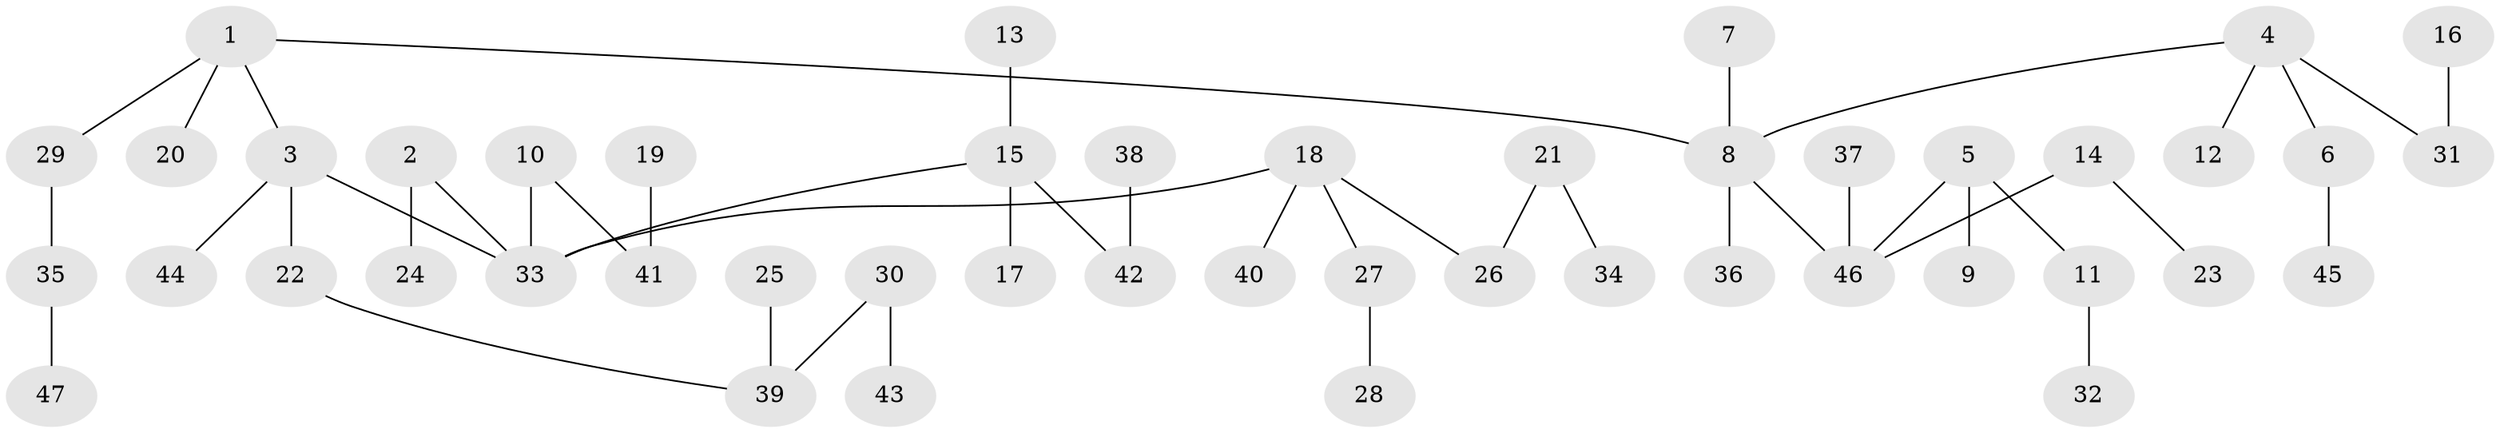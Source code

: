 // original degree distribution, {4: 0.05319148936170213, 3: 0.1276595744680851, 7: 0.010638297872340425, 6: 0.02127659574468085, 5: 0.031914893617021274, 2: 0.26595744680851063, 1: 0.48936170212765956}
// Generated by graph-tools (version 1.1) at 2025/02/03/09/25 03:02:27]
// undirected, 47 vertices, 46 edges
graph export_dot {
graph [start="1"]
  node [color=gray90,style=filled];
  1;
  2;
  3;
  4;
  5;
  6;
  7;
  8;
  9;
  10;
  11;
  12;
  13;
  14;
  15;
  16;
  17;
  18;
  19;
  20;
  21;
  22;
  23;
  24;
  25;
  26;
  27;
  28;
  29;
  30;
  31;
  32;
  33;
  34;
  35;
  36;
  37;
  38;
  39;
  40;
  41;
  42;
  43;
  44;
  45;
  46;
  47;
  1 -- 3 [weight=1.0];
  1 -- 8 [weight=1.0];
  1 -- 20 [weight=1.0];
  1 -- 29 [weight=1.0];
  2 -- 24 [weight=1.0];
  2 -- 33 [weight=1.0];
  3 -- 22 [weight=1.0];
  3 -- 33 [weight=1.0];
  3 -- 44 [weight=1.0];
  4 -- 6 [weight=1.0];
  4 -- 8 [weight=1.0];
  4 -- 12 [weight=1.0];
  4 -- 31 [weight=1.0];
  5 -- 9 [weight=1.0];
  5 -- 11 [weight=1.0];
  5 -- 46 [weight=1.0];
  6 -- 45 [weight=1.0];
  7 -- 8 [weight=1.0];
  8 -- 36 [weight=1.0];
  8 -- 46 [weight=1.0];
  10 -- 33 [weight=1.0];
  10 -- 41 [weight=1.0];
  11 -- 32 [weight=1.0];
  13 -- 15 [weight=1.0];
  14 -- 23 [weight=1.0];
  14 -- 46 [weight=1.0];
  15 -- 17 [weight=1.0];
  15 -- 33 [weight=1.0];
  15 -- 42 [weight=1.0];
  16 -- 31 [weight=1.0];
  18 -- 26 [weight=1.0];
  18 -- 27 [weight=1.0];
  18 -- 33 [weight=1.0];
  18 -- 40 [weight=1.0];
  19 -- 41 [weight=1.0];
  21 -- 26 [weight=1.0];
  21 -- 34 [weight=1.0];
  22 -- 39 [weight=1.0];
  25 -- 39 [weight=1.0];
  27 -- 28 [weight=1.0];
  29 -- 35 [weight=1.0];
  30 -- 39 [weight=1.0];
  30 -- 43 [weight=1.0];
  35 -- 47 [weight=1.0];
  37 -- 46 [weight=1.0];
  38 -- 42 [weight=1.0];
}
